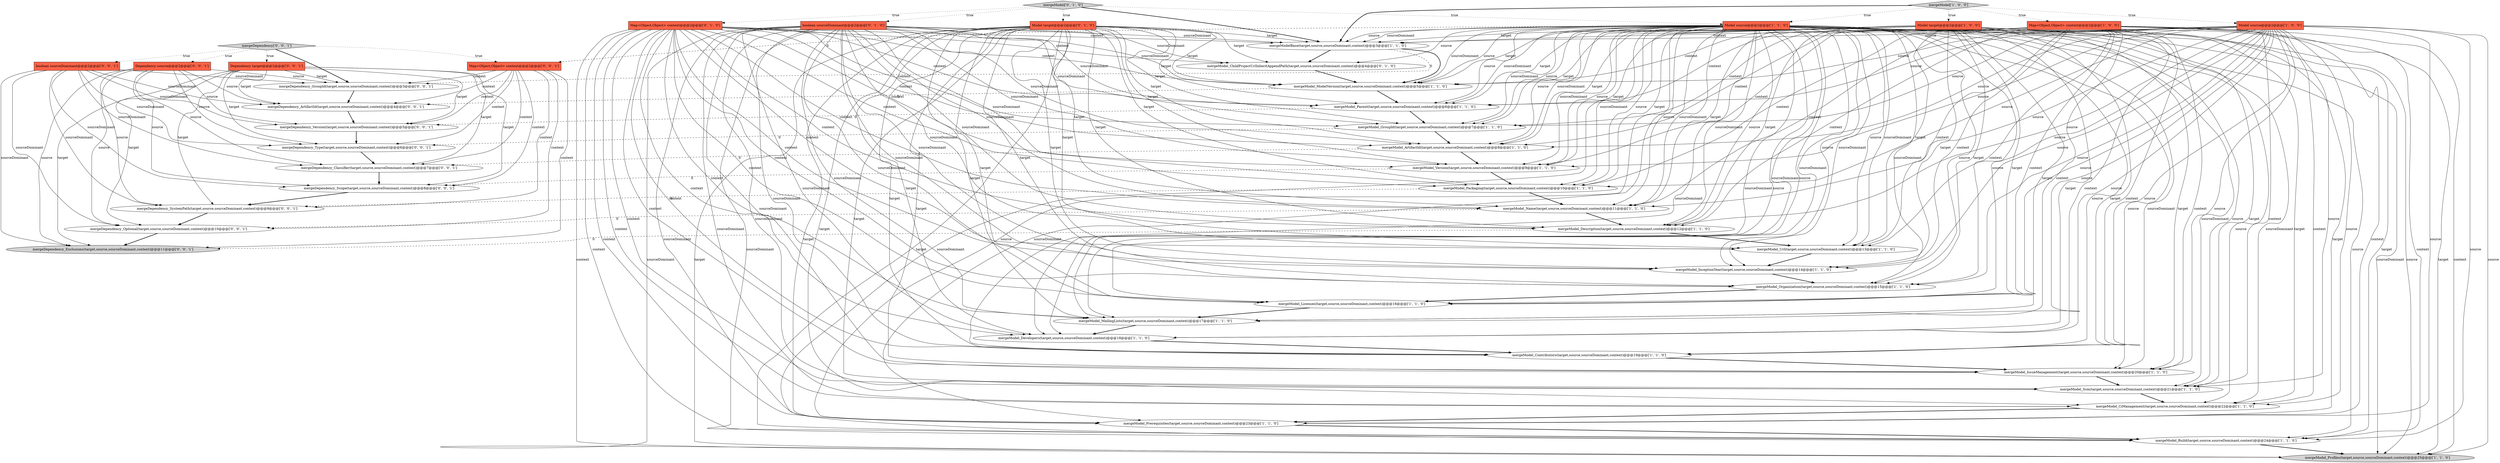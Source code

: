digraph {
23 [style = filled, label = "mergeModel_Name(target,source,sourceDominant,context)@@@11@@@['1', '1', '0']", fillcolor = white, shape = ellipse image = "AAA0AAABBB1BBB"];
40 [style = filled, label = "mergeDependency['0', '0', '1']", fillcolor = lightgray, shape = diamond image = "AAA0AAABBB3BBB"];
28 [style = filled, label = "mergeModel['0', '1', '0']", fillcolor = lightgray, shape = diamond image = "AAA0AAABBB2BBB"];
10 [style = filled, label = "mergeModel_Prerequisites(target,source,sourceDominant,context)@@@23@@@['1', '1', '0']", fillcolor = white, shape = ellipse image = "AAA0AAABBB1BBB"];
5 [style = filled, label = "Model target@@@2@@@['1', '0', '0']", fillcolor = tomato, shape = box image = "AAA0AAABBB1BBB"];
11 [style = filled, label = "mergeModel_ModelVersion(target,source,sourceDominant,context)@@@5@@@['1', '1', '0']", fillcolor = white, shape = ellipse image = "AAA0AAABBB1BBB"];
2 [style = filled, label = "mergeModel_Organization(target,source,sourceDominant,context)@@@15@@@['1', '1', '0']", fillcolor = white, shape = ellipse image = "AAA0AAABBB1BBB"];
45 [style = filled, label = "mergeDependency_Classifier(target,source,sourceDominant,context)@@@7@@@['0', '0', '1']", fillcolor = white, shape = ellipse image = "AAA0AAABBB3BBB"];
34 [style = filled, label = "mergeDependency_Optional(target,source,sourceDominant,context)@@@10@@@['0', '0', '1']", fillcolor = white, shape = ellipse image = "AAA0AAABBB3BBB"];
1 [style = filled, label = "Map<Object,Object> context@@@2@@@['1', '0', '0']", fillcolor = tomato, shape = box image = "AAA0AAABBB1BBB"];
6 [style = filled, label = "Model source@@@2@@@['1', '0', '0']", fillcolor = tomato, shape = box image = "AAA0AAABBB1BBB"];
15 [style = filled, label = "mergeModel_ArtifactId(target,source,sourceDominant,context)@@@8@@@['1', '1', '0']", fillcolor = white, shape = ellipse image = "AAA0AAABBB1BBB"];
35 [style = filled, label = "Dependency source@@@2@@@['0', '0', '1']", fillcolor = tomato, shape = box image = "AAA0AAABBB3BBB"];
14 [style = filled, label = "mergeModel_GroupId(target,source,sourceDominant,context)@@@7@@@['1', '1', '0']", fillcolor = white, shape = ellipse image = "AAA0AAABBB1BBB"];
32 [style = filled, label = "Dependency target@@@2@@@['0', '0', '1']", fillcolor = tomato, shape = box image = "AAA0AAABBB3BBB"];
24 [style = filled, label = "mergeModel_CiManagement(target,source,sourceDominant,context)@@@22@@@['1', '1', '0']", fillcolor = white, shape = ellipse image = "AAA0AAABBB1BBB"];
29 [style = filled, label = "boolean sourceDominant@@@2@@@['0', '1', '0']", fillcolor = tomato, shape = box image = "AAA0AAABBB2BBB"];
21 [style = filled, label = "mergeModel_Version(target,source,sourceDominant,context)@@@9@@@['1', '1', '0']", fillcolor = white, shape = ellipse image = "AAA0AAABBB1BBB"];
22 [style = filled, label = "mergeModel_Description(target,source,sourceDominant,context)@@@12@@@['1', '1', '0']", fillcolor = white, shape = ellipse image = "AAA0AAABBB1BBB"];
27 [style = filled, label = "Model target@@@2@@@['0', '1', '0']", fillcolor = tomato, shape = box image = "AAA0AAABBB2BBB"];
18 [style = filled, label = "mergeModel_Contributors(target,source,sourceDominant,context)@@@19@@@['1', '1', '0']", fillcolor = white, shape = ellipse image = "AAA0AAABBB1BBB"];
43 [style = filled, label = "mergeDependency_Exclusions(target,source,sourceDominant,context)@@@11@@@['0', '0', '1']", fillcolor = lightgray, shape = ellipse image = "AAA0AAABBB3BBB"];
13 [style = filled, label = "mergeModel_IssueManagement(target,source,sourceDominant,context)@@@20@@@['1', '1', '0']", fillcolor = white, shape = ellipse image = "AAA0AAABBB1BBB"];
39 [style = filled, label = "mergeDependency_Version(target,source,sourceDominant,context)@@@5@@@['0', '0', '1']", fillcolor = white, shape = ellipse image = "AAA0AAABBB3BBB"];
38 [style = filled, label = "mergeDependency_ArtifactId(target,source,sourceDominant,context)@@@4@@@['0', '0', '1']", fillcolor = white, shape = ellipse image = "AAA0AAABBB3BBB"];
33 [style = filled, label = "boolean sourceDominant@@@2@@@['0', '0', '1']", fillcolor = tomato, shape = box image = "AAA0AAABBB3BBB"];
4 [style = filled, label = "mergeModel_Profiles(target,source,sourceDominant,context)@@@25@@@['1', '1', '0']", fillcolor = lightgray, shape = ellipse image = "AAA0AAABBB1BBB"];
7 [style = filled, label = "Model source@@@2@@@['1', '1', '0']", fillcolor = tomato, shape = box image = "AAA0AAABBB1BBB"];
26 [style = filled, label = "mergeModel['1', '0', '0']", fillcolor = lightgray, shape = diamond image = "AAA0AAABBB1BBB"];
8 [style = filled, label = "mergeModel_Parent(target,source,sourceDominant,context)@@@6@@@['1', '1', '0']", fillcolor = white, shape = ellipse image = "AAA0AAABBB1BBB"];
20 [style = filled, label = "mergeModel_InceptionYear(target,source,sourceDominant,context)@@@14@@@['1', '1', '0']", fillcolor = white, shape = ellipse image = "AAA0AAABBB1BBB"];
16 [style = filled, label = "mergeModel_Developers(target,source,sourceDominant,context)@@@18@@@['1', '1', '0']", fillcolor = white, shape = ellipse image = "AAA0AAABBB1BBB"];
37 [style = filled, label = "mergeDependency_Scope(target,source,sourceDominant,context)@@@8@@@['0', '0', '1']", fillcolor = white, shape = ellipse image = "AAA0AAABBB3BBB"];
12 [style = filled, label = "mergeModel_MailingLists(target,source,sourceDominant,context)@@@17@@@['1', '1', '0']", fillcolor = white, shape = ellipse image = "AAA0AAABBB1BBB"];
36 [style = filled, label = "mergeDependency_Type(target,source,sourceDominant,context)@@@6@@@['0', '0', '1']", fillcolor = white, shape = ellipse image = "AAA0AAABBB3BBB"];
25 [style = filled, label = "mergeModel_Url(target,source,sourceDominant,context)@@@13@@@['1', '1', '0']", fillcolor = white, shape = ellipse image = "AAA0AAABBB1BBB"];
3 [style = filled, label = "mergeModel_Licenses(target,source,sourceDominant,context)@@@16@@@['1', '1', '0']", fillcolor = white, shape = ellipse image = "AAA0AAABBB1BBB"];
30 [style = filled, label = "Map<Object,Object> context@@@2@@@['0', '1', '0']", fillcolor = tomato, shape = box image = "AAA0AAABBB2BBB"];
0 [style = filled, label = "mergeModel_Scm(target,source,sourceDominant,context)@@@21@@@['1', '1', '0']", fillcolor = white, shape = ellipse image = "AAA0AAABBB1BBB"];
31 [style = filled, label = "mergeModel_ChildProjectUrlInheritAppendPath(target,source,sourceDominant,context)@@@4@@@['0', '1', '0']", fillcolor = white, shape = ellipse image = "AAA1AAABBB2BBB"];
17 [style = filled, label = "mergeModelBase(target,source,sourceDominant,context)@@@3@@@['1', '1', '0']", fillcolor = white, shape = ellipse image = "AAA0AAABBB1BBB"];
41 [style = filled, label = "mergeDependency_SystemPath(target,source,sourceDominant,context)@@@9@@@['0', '0', '1']", fillcolor = white, shape = ellipse image = "AAA0AAABBB3BBB"];
44 [style = filled, label = "Map<Object,Object> context@@@2@@@['0', '0', '1']", fillcolor = tomato, shape = box image = "AAA0AAABBB3BBB"];
42 [style = filled, label = "mergeDependency_GroupId(target,source,sourceDominant,context)@@@3@@@['0', '0', '1']", fillcolor = white, shape = ellipse image = "AAA0AAABBB3BBB"];
19 [style = filled, label = "mergeModel_Packaging(target,source,sourceDominant,context)@@@10@@@['1', '1', '0']", fillcolor = white, shape = ellipse image = "AAA0AAABBB1BBB"];
9 [style = filled, label = "mergeModel_Build(target,source,sourceDominant,context)@@@24@@@['1', '1', '0']", fillcolor = white, shape = ellipse image = "AAA0AAABBB1BBB"];
7->19 [style = solid, label="sourceDominant"];
27->10 [style = solid, label="target"];
14->36 [style = dashed, label="0"];
35->41 [style = solid, label="source"];
23->22 [style = bold, label=""];
7->23 [style = solid, label="sourceDominant"];
8->14 [style = bold, label=""];
32->36 [style = solid, label="target"];
7->10 [style = solid, label="source"];
1->17 [style = solid, label="context"];
26->17 [style = bold, label=""];
7->20 [style = solid, label="source"];
33->41 [style = solid, label="sourceDominant"];
5->25 [style = solid, label="target"];
7->8 [style = solid, label="source"];
32->45 [style = solid, label="target"];
1->10 [style = solid, label="context"];
35->37 [style = solid, label="source"];
29->31 [style = solid, label="sourceDominant"];
27->21 [style = solid, label="target"];
29->21 [style = solid, label="sourceDominant"];
35->36 [style = solid, label="source"];
27->15 [style = solid, label="target"];
18->13 [style = bold, label=""];
44->34 [style = solid, label="context"];
26->7 [style = dotted, label="true"];
5->22 [style = solid, label="target"];
30->25 [style = solid, label="context"];
19->23 [style = bold, label=""];
29->24 [style = solid, label="sourceDominant"];
24->10 [style = bold, label=""];
6->4 [style = solid, label="source"];
27->12 [style = solid, label="target"];
33->43 [style = solid, label="sourceDominant"];
29->22 [style = solid, label="sourceDominant"];
5->0 [style = solid, label="target"];
12->16 [style = bold, label=""];
11->38 [style = dashed, label="0"];
1->9 [style = solid, label="context"];
27->20 [style = solid, label="target"];
7->17 [style = solid, label="source"];
7->20 [style = solid, label="sourceDominant"];
40->33 [style = dotted, label="true"];
7->25 [style = solid, label="source"];
7->14 [style = solid, label="sourceDominant"];
1->14 [style = solid, label="context"];
7->23 [style = solid, label="source"];
5->10 [style = solid, label="target"];
6->18 [style = solid, label="source"];
17->42 [style = dashed, label="0"];
22->43 [style = dashed, label="0"];
5->11 [style = solid, label="target"];
7->24 [style = solid, label="source"];
19->41 [style = dashed, label="0"];
7->9 [style = solid, label="source"];
30->8 [style = solid, label="context"];
6->16 [style = solid, label="source"];
1->19 [style = solid, label="context"];
1->16 [style = solid, label="context"];
30->3 [style = solid, label="context"];
41->34 [style = bold, label=""];
7->13 [style = solid, label="source"];
20->2 [style = bold, label=""];
6->23 [style = solid, label="source"];
6->3 [style = solid, label="source"];
44->38 [style = solid, label="context"];
7->31 [style = solid, label="source"];
30->20 [style = solid, label="context"];
30->0 [style = solid, label="context"];
26->6 [style = dotted, label="true"];
33->42 [style = solid, label="sourceDominant"];
30->31 [style = solid, label="context"];
38->39 [style = bold, label=""];
36->45 [style = bold, label=""];
6->15 [style = solid, label="source"];
6->11 [style = solid, label="source"];
6->0 [style = solid, label="source"];
32->39 [style = solid, label="target"];
27->8 [style = solid, label="target"];
6->12 [style = solid, label="source"];
33->38 [style = solid, label="sourceDominant"];
7->8 [style = solid, label="sourceDominant"];
1->18 [style = solid, label="context"];
32->42 [style = solid, label="target"];
13->0 [style = bold, label=""];
30->10 [style = solid, label="context"];
7->22 [style = solid, label="sourceDominant"];
15->21 [style = bold, label=""];
6->24 [style = solid, label="source"];
1->15 [style = solid, label="context"];
6->10 [style = solid, label="source"];
6->25 [style = solid, label="source"];
1->21 [style = solid, label="context"];
29->13 [style = solid, label="sourceDominant"];
1->4 [style = solid, label="context"];
30->11 [style = solid, label="context"];
6->21 [style = solid, label="source"];
7->19 [style = solid, label="source"];
7->0 [style = solid, label="sourceDominant"];
1->22 [style = solid, label="context"];
30->17 [style = solid, label="context"];
2->3 [style = bold, label=""];
5->12 [style = solid, label="target"];
39->36 [style = bold, label=""];
7->3 [style = solid, label="source"];
7->2 [style = solid, label="sourceDominant"];
7->22 [style = solid, label="source"];
23->34 [style = dashed, label="0"];
29->18 [style = solid, label="sourceDominant"];
5->16 [style = solid, label="target"];
5->9 [style = solid, label="target"];
6->2 [style = solid, label="source"];
7->16 [style = solid, label="sourceDominant"];
30->19 [style = solid, label="context"];
5->19 [style = solid, label="target"];
22->25 [style = bold, label=""];
27->17 [style = solid, label="target"];
26->5 [style = dotted, label="true"];
5->18 [style = solid, label="target"];
27->2 [style = solid, label="target"];
32->37 [style = solid, label="target"];
5->13 [style = solid, label="target"];
5->2 [style = solid, label="target"];
27->16 [style = solid, label="target"];
1->12 [style = solid, label="context"];
7->24 [style = solid, label="sourceDominant"];
30->21 [style = solid, label="context"];
30->23 [style = solid, label="context"];
32->38 [style = solid, label="target"];
5->20 [style = solid, label="target"];
17->11 [style = bold, label=""];
7->14 [style = solid, label="source"];
29->3 [style = solid, label="sourceDominant"];
29->4 [style = solid, label="sourceDominant"];
27->25 [style = solid, label="target"];
27->0 [style = solid, label="target"];
35->45 [style = solid, label="source"];
29->20 [style = solid, label="sourceDominant"];
28->29 [style = dotted, label="true"];
7->44 [style = dashed, label="0"];
1->23 [style = solid, label="context"];
7->17 [style = solid, label="sourceDominant"];
29->10 [style = solid, label="sourceDominant"];
28->17 [style = bold, label=""];
27->3 [style = solid, label="target"];
7->18 [style = solid, label="sourceDominant"];
27->24 [style = solid, label="target"];
30->12 [style = solid, label="context"];
29->8 [style = solid, label="sourceDominant"];
5->3 [style = solid, label="target"];
1->20 [style = solid, label="context"];
7->25 [style = solid, label="sourceDominant"];
37->41 [style = bold, label=""];
40->42 [style = bold, label=""];
31->11 [style = bold, label=""];
44->39 [style = solid, label="context"];
7->10 [style = solid, label="sourceDominant"];
9->4 [style = bold, label=""];
27->22 [style = solid, label="target"];
30->9 [style = solid, label="context"];
30->15 [style = solid, label="context"];
21->37 [style = dashed, label="0"];
32->43 [style = solid, label="target"];
5->17 [style = solid, label="target"];
6->22 [style = solid, label="source"];
5->15 [style = solid, label="target"];
44->45 [style = solid, label="context"];
7->12 [style = solid, label="sourceDominant"];
6->19 [style = solid, label="source"];
29->0 [style = solid, label="sourceDominant"];
32->41 [style = solid, label="target"];
1->13 [style = solid, label="context"];
28->27 [style = dotted, label="true"];
30->22 [style = solid, label="context"];
6->8 [style = solid, label="source"];
1->8 [style = solid, label="context"];
33->37 [style = solid, label="sourceDominant"];
44->42 [style = solid, label="context"];
0->24 [style = bold, label=""];
27->14 [style = solid, label="target"];
44->43 [style = solid, label="context"];
21->19 [style = bold, label=""];
5->8 [style = solid, label="target"];
1->3 [style = solid, label="context"];
1->24 [style = solid, label="context"];
3->12 [style = bold, label=""];
29->12 [style = solid, label="sourceDominant"];
11->8 [style = bold, label=""];
7->13 [style = solid, label="sourceDominant"];
29->9 [style = solid, label="sourceDominant"];
27->11 [style = solid, label="target"];
1->11 [style = solid, label="context"];
30->4 [style = solid, label="context"];
5->21 [style = solid, label="target"];
7->15 [style = solid, label="source"];
35->39 [style = solid, label="source"];
7->9 [style = solid, label="sourceDominant"];
30->18 [style = solid, label="context"];
33->34 [style = solid, label="sourceDominant"];
35->38 [style = solid, label="source"];
40->35 [style = dotted, label="true"];
8->39 [style = dashed, label="0"];
27->9 [style = solid, label="target"];
5->4 [style = solid, label="target"];
30->16 [style = solid, label="context"];
6->17 [style = solid, label="source"];
7->15 [style = solid, label="sourceDominant"];
34->43 [style = bold, label=""];
14->15 [style = bold, label=""];
7->21 [style = solid, label="source"];
27->18 [style = solid, label="target"];
7->11 [style = solid, label="sourceDominant"];
6->13 [style = solid, label="source"];
7->16 [style = solid, label="source"];
1->2 [style = solid, label="context"];
29->11 [style = solid, label="sourceDominant"];
6->14 [style = solid, label="source"];
17->31 [style = bold, label=""];
7->4 [style = solid, label="sourceDominant"];
40->44 [style = dotted, label="true"];
7->12 [style = solid, label="source"];
30->24 [style = solid, label="context"];
33->39 [style = solid, label="sourceDominant"];
27->13 [style = solid, label="target"];
5->23 [style = solid, label="target"];
29->15 [style = solid, label="sourceDominant"];
16->18 [style = bold, label=""];
6->9 [style = solid, label="source"];
25->20 [style = bold, label=""];
10->9 [style = bold, label=""];
28->7 [style = dotted, label="true"];
40->32 [style = dotted, label="true"];
27->31 [style = solid, label="target"];
7->11 [style = solid, label="source"];
29->17 [style = solid, label="sourceDominant"];
5->24 [style = solid, label="target"];
42->38 [style = bold, label=""];
6->20 [style = solid, label="source"];
7->3 [style = solid, label="sourceDominant"];
7->0 [style = solid, label="source"];
44->41 [style = solid, label="context"];
26->1 [style = dotted, label="true"];
27->19 [style = solid, label="target"];
28->30 [style = dotted, label="true"];
30->2 [style = solid, label="context"];
7->18 [style = solid, label="source"];
30->13 [style = solid, label="context"];
29->14 [style = solid, label="sourceDominant"];
29->19 [style = solid, label="sourceDominant"];
27->23 [style = solid, label="target"];
32->34 [style = solid, label="target"];
44->37 [style = solid, label="context"];
5->14 [style = solid, label="target"];
29->16 [style = solid, label="sourceDominant"];
35->43 [style = solid, label="source"];
29->23 [style = solid, label="sourceDominant"];
33->45 [style = solid, label="sourceDominant"];
44->36 [style = solid, label="context"];
27->4 [style = solid, label="target"];
35->42 [style = solid, label="source"];
15->45 [style = dashed, label="0"];
7->4 [style = solid, label="source"];
7->2 [style = solid, label="source"];
45->37 [style = bold, label=""];
29->25 [style = solid, label="sourceDominant"];
1->25 [style = solid, label="context"];
1->0 [style = solid, label="context"];
35->34 [style = solid, label="source"];
30->14 [style = solid, label="context"];
33->36 [style = solid, label="sourceDominant"];
29->2 [style = solid, label="sourceDominant"];
7->21 [style = solid, label="sourceDominant"];
}
